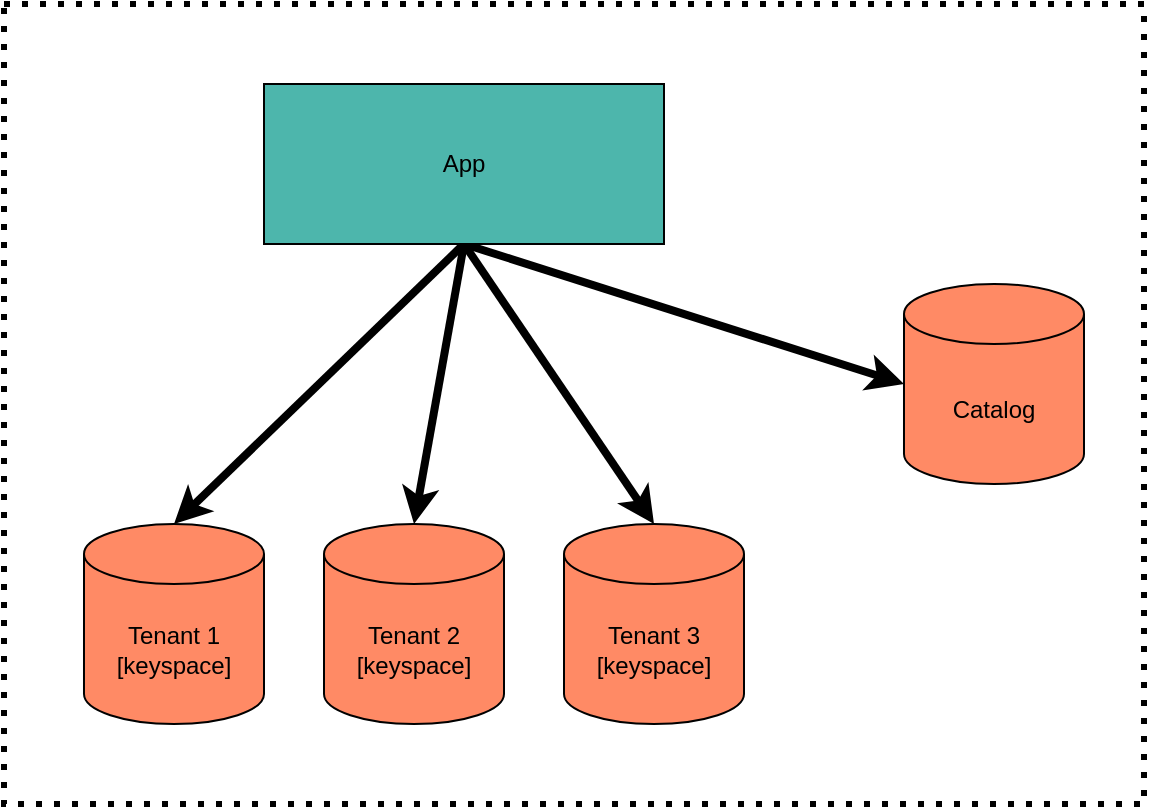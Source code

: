 <mxfile version="14.5.10" type="github" pages="2">
  <diagram id="wPt0cCHaXpNZipCTRmAv" name="figure1">
    <mxGraphModel dx="1422" dy="804" grid="1" gridSize="10" guides="1" tooltips="1" connect="1" arrows="1" fold="1" page="1" pageScale="1" pageWidth="850" pageHeight="1100" math="0" shadow="0">
      <root>
        <mxCell id="0" />
        <mxCell id="1" parent="0" />
        <mxCell id="KvNReX1hHSCGBOadYNQk-1" value="" style="rounded=0;whiteSpace=wrap;html=1;fillColor=none;strokeWidth=3;dashed=1;dashPattern=1 2;" vertex="1" parent="1">
          <mxGeometry x="40" y="40" width="570" height="400" as="geometry" />
        </mxCell>
        <mxCell id="KvNReX1hHSCGBOadYNQk-4" style="rounded=0;orthogonalLoop=1;jettySize=auto;html=1;entryX=0;entryY=0.5;entryDx=0;entryDy=0;entryPerimeter=0;exitX=0.5;exitY=1;exitDx=0;exitDy=0;strokeWidth=4;" edge="1" parent="1" source="KvNReX1hHSCGBOadYNQk-2" target="KvNReX1hHSCGBOadYNQk-3">
          <mxGeometry relative="1" as="geometry" />
        </mxCell>
        <mxCell id="KvNReX1hHSCGBOadYNQk-8" style="edgeStyle=none;rounded=0;orthogonalLoop=1;jettySize=auto;html=1;entryX=0.5;entryY=0;entryDx=0;entryDy=0;entryPerimeter=0;strokeWidth=4;exitX=0.5;exitY=1;exitDx=0;exitDy=0;" edge="1" parent="1" source="KvNReX1hHSCGBOadYNQk-2" target="KvNReX1hHSCGBOadYNQk-5">
          <mxGeometry relative="1" as="geometry" />
        </mxCell>
        <mxCell id="KvNReX1hHSCGBOadYNQk-9" style="edgeStyle=none;rounded=0;orthogonalLoop=1;jettySize=auto;html=1;exitX=0.5;exitY=1;exitDx=0;exitDy=0;entryX=0.5;entryY=0;entryDx=0;entryDy=0;entryPerimeter=0;strokeWidth=4;" edge="1" parent="1" source="KvNReX1hHSCGBOadYNQk-2" target="KvNReX1hHSCGBOadYNQk-6">
          <mxGeometry relative="1" as="geometry" />
        </mxCell>
        <mxCell id="KvNReX1hHSCGBOadYNQk-10" style="edgeStyle=none;rounded=0;orthogonalLoop=1;jettySize=auto;html=1;exitX=0.5;exitY=1;exitDx=0;exitDy=0;entryX=0.5;entryY=0;entryDx=0;entryDy=0;entryPerimeter=0;strokeWidth=4;" edge="1" parent="1" source="KvNReX1hHSCGBOadYNQk-2" target="KvNReX1hHSCGBOadYNQk-7">
          <mxGeometry relative="1" as="geometry" />
        </mxCell>
        <mxCell id="KvNReX1hHSCGBOadYNQk-2" value="App" style="rounded=0;whiteSpace=wrap;html=1;strokeWidth=1;fillColor=#4DB6AC;" vertex="1" parent="1">
          <mxGeometry x="170" y="80" width="200" height="80" as="geometry" />
        </mxCell>
        <mxCell id="KvNReX1hHSCGBOadYNQk-3" value="Catalog" style="shape=cylinder3;whiteSpace=wrap;html=1;boundedLbl=1;backgroundOutline=1;size=15;strokeWidth=1;fillColor=#FF8A65;" vertex="1" parent="1">
          <mxGeometry x="490" y="180" width="90" height="100" as="geometry" />
        </mxCell>
        <mxCell id="KvNReX1hHSCGBOadYNQk-5" value="&lt;div&gt;Tenant 1&lt;/div&gt;&lt;div&gt;[keyspace]&lt;br&gt;&lt;/div&gt;" style="shape=cylinder3;whiteSpace=wrap;html=1;boundedLbl=1;backgroundOutline=1;size=15;strokeWidth=1;fillColor=#FF8A65;" vertex="1" parent="1">
          <mxGeometry x="80" y="300" width="90" height="100" as="geometry" />
        </mxCell>
        <mxCell id="KvNReX1hHSCGBOadYNQk-6" value="&lt;div&gt;Tenant 2&lt;/div&gt;&lt;div&gt;[keyspace]&lt;br&gt;&lt;/div&gt;" style="shape=cylinder3;whiteSpace=wrap;html=1;boundedLbl=1;backgroundOutline=1;size=15;strokeWidth=1;fillColor=#FF8A65;" vertex="1" parent="1">
          <mxGeometry x="200" y="300" width="90" height="100" as="geometry" />
        </mxCell>
        <mxCell id="KvNReX1hHSCGBOadYNQk-7" value="&lt;div&gt;Tenant 3&lt;/div&gt;&lt;div&gt;[keyspace]&lt;br&gt;&lt;/div&gt;" style="shape=cylinder3;whiteSpace=wrap;html=1;boundedLbl=1;backgroundOutline=1;size=15;strokeWidth=1;fillColor=#FF8A65;" vertex="1" parent="1">
          <mxGeometry x="320" y="300" width="90" height="100" as="geometry" />
        </mxCell>
      </root>
    </mxGraphModel>
  </diagram>
  <diagram id="-ALui-5AhCANRGbdkGOX" name="figure2">
    <mxGraphModel dx="1422" dy="804" grid="1" gridSize="10" guides="1" tooltips="1" connect="1" arrows="1" fold="1" page="1" pageScale="1" pageWidth="850" pageHeight="1100" math="0" shadow="0">
      <root>
        <mxCell id="BttNWFGilJ96XXXN41j9-0" />
        <mxCell id="BttNWFGilJ96XXXN41j9-1" parent="BttNWFGilJ96XXXN41j9-0" />
        <mxCell id="BttNWFGilJ96XXXN41j9-2" value="" style="rounded=0;whiteSpace=wrap;html=1;fillColor=none;strokeWidth=3;dashed=1;dashPattern=1 2;" vertex="1" parent="BttNWFGilJ96XXXN41j9-1">
          <mxGeometry x="40" y="40" width="570" height="400" as="geometry" />
        </mxCell>
        <mxCell id="BttNWFGilJ96XXXN41j9-3" style="edgeStyle=none;rounded=0;orthogonalLoop=1;jettySize=auto;html=1;exitX=0.5;exitY=1;exitDx=0;exitDy=0;entryX=0;entryY=0.5;entryDx=0;entryDy=0;entryPerimeter=0;strokeWidth=4;" edge="1" parent="BttNWFGilJ96XXXN41j9-1" source="BttNWFGilJ96XXXN41j9-5" target="BttNWFGilJ96XXXN41j9-6">
          <mxGeometry relative="1" as="geometry" />
        </mxCell>
        <mxCell id="BttNWFGilJ96XXXN41j9-4" style="edgeStyle=none;rounded=0;orthogonalLoop=1;jettySize=auto;html=1;exitX=0.5;exitY=1;exitDx=0;exitDy=0;entryX=0.5;entryY=0;entryDx=0;entryDy=0;strokeWidth=4;" edge="1" parent="BttNWFGilJ96XXXN41j9-1" source="BttNWFGilJ96XXXN41j9-5" target="BttNWFGilJ96XXXN41j9-7">
          <mxGeometry relative="1" as="geometry" />
        </mxCell>
        <mxCell id="BttNWFGilJ96XXXN41j9-5" value="App" style="rounded=0;whiteSpace=wrap;html=1;strokeWidth=1;fillColor=#4DB6AC;" vertex="1" parent="BttNWFGilJ96XXXN41j9-1">
          <mxGeometry x="170" y="80" width="200" height="80" as="geometry" />
        </mxCell>
        <mxCell id="BttNWFGilJ96XXXN41j9-6" value="Catalog" style="shape=cylinder3;whiteSpace=wrap;html=1;boundedLbl=1;backgroundOutline=1;size=15;strokeWidth=1;fillColor=#FF8A65;" vertex="1" parent="BttNWFGilJ96XXXN41j9-1">
          <mxGeometry x="490" y="180" width="90" height="100" as="geometry" />
        </mxCell>
        <mxCell id="BttNWFGilJ96XXXN41j9-7" value="&lt;div&gt;Common Database&lt;/div&gt;&lt;div&gt;[Tenant 1]&lt;/div&gt;&lt;div&gt;[Tenant 2]&lt;/div&gt;&lt;div&gt;[Tenant 3]&lt;br&gt;&lt;/div&gt;" style="rounded=0;whiteSpace=wrap;html=1;strokeWidth=1;fillColor=#FF8A65;" vertex="1" parent="BttNWFGilJ96XXXN41j9-1">
          <mxGeometry x="80" y="280" width="360" height="120" as="geometry" />
        </mxCell>
      </root>
    </mxGraphModel>
  </diagram>
</mxfile>
